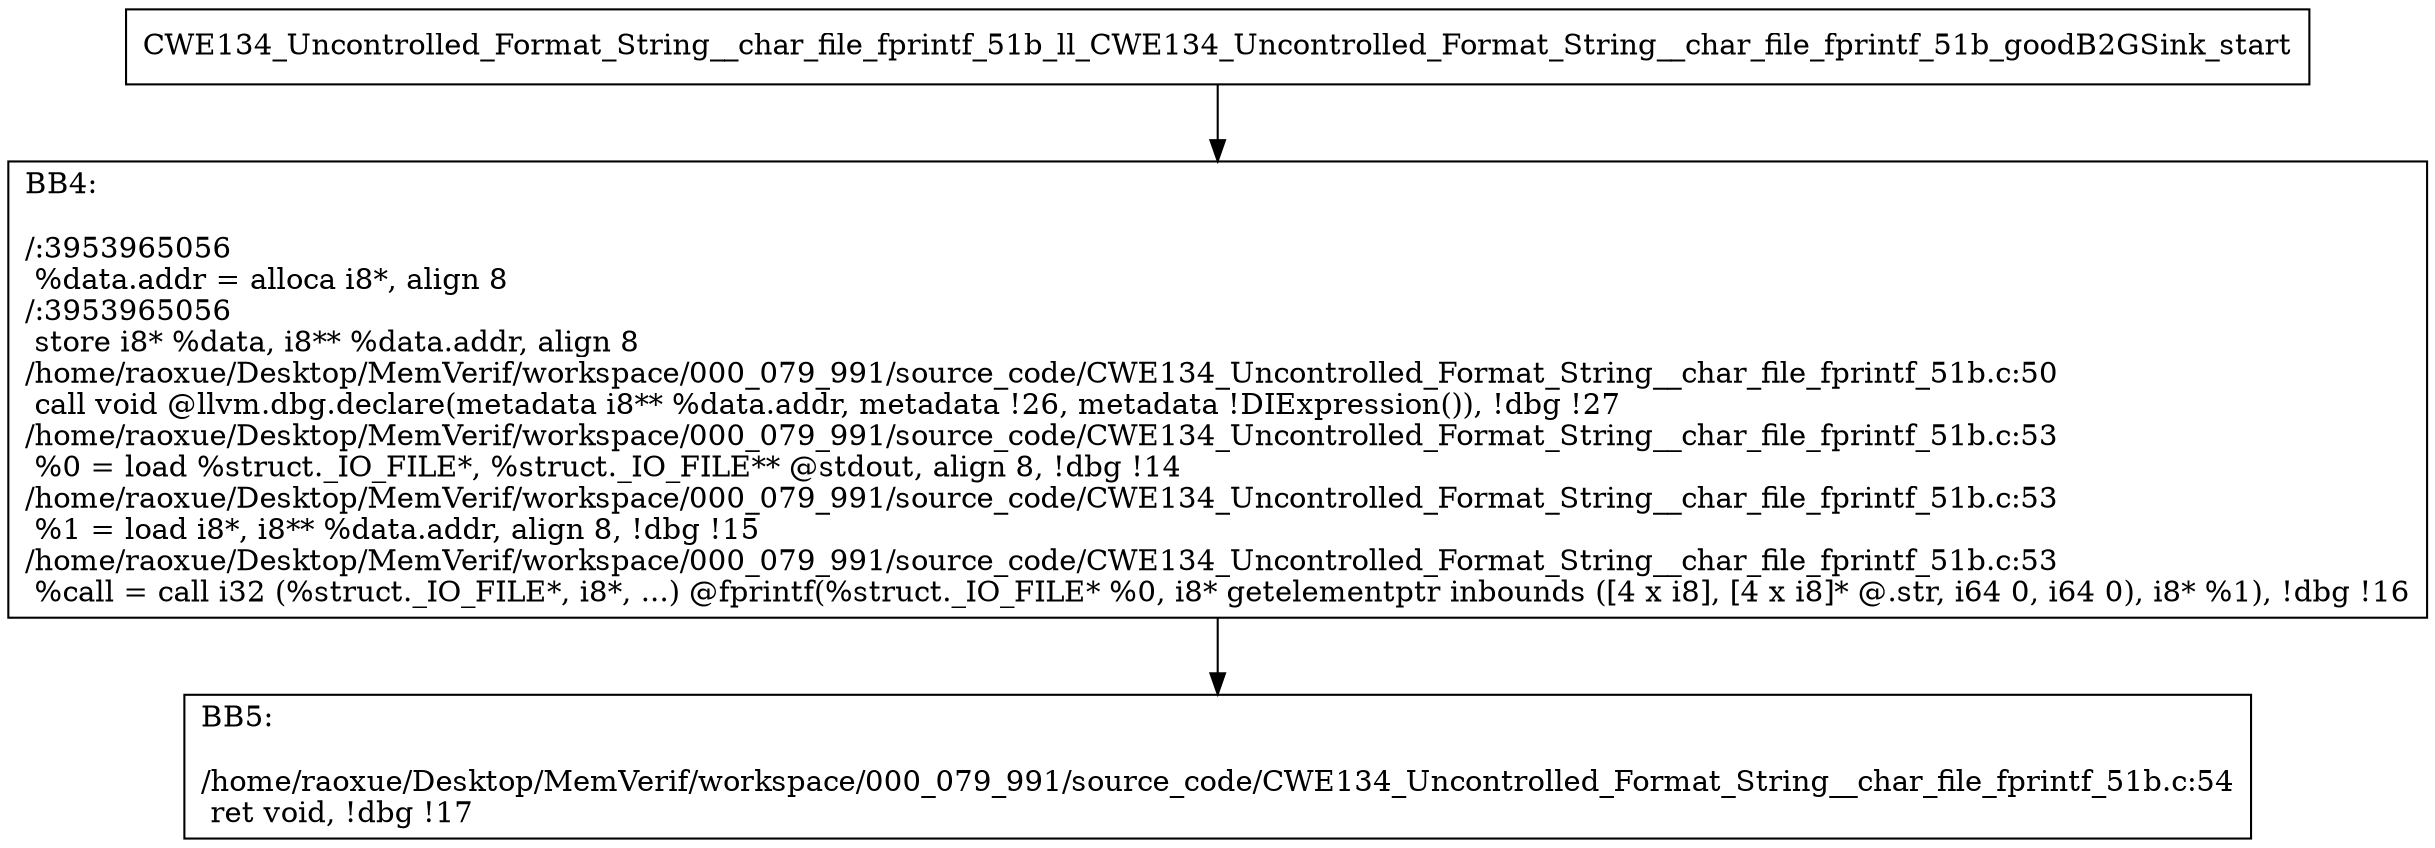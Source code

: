 digraph "CFG for'CWE134_Uncontrolled_Format_String__char_file_fprintf_51b_ll_CWE134_Uncontrolled_Format_String__char_file_fprintf_51b_goodB2GSink' function" {
	BBCWE134_Uncontrolled_Format_String__char_file_fprintf_51b_ll_CWE134_Uncontrolled_Format_String__char_file_fprintf_51b_goodB2GSink_start[shape=record,label="{CWE134_Uncontrolled_Format_String__char_file_fprintf_51b_ll_CWE134_Uncontrolled_Format_String__char_file_fprintf_51b_goodB2GSink_start}"];
	BBCWE134_Uncontrolled_Format_String__char_file_fprintf_51b_ll_CWE134_Uncontrolled_Format_String__char_file_fprintf_51b_goodB2GSink_start-> CWE134_Uncontrolled_Format_String__char_file_fprintf_51b_ll_CWE134_Uncontrolled_Format_String__char_file_fprintf_51b_goodB2GSinkBB4;
	CWE134_Uncontrolled_Format_String__char_file_fprintf_51b_ll_CWE134_Uncontrolled_Format_String__char_file_fprintf_51b_goodB2GSinkBB4 [shape=record, label="{BB4:\l\l/:3953965056\l
  %data.addr = alloca i8*, align 8\l
/:3953965056\l
  store i8* %data, i8** %data.addr, align 8\l
/home/raoxue/Desktop/MemVerif/workspace/000_079_991/source_code/CWE134_Uncontrolled_Format_String__char_file_fprintf_51b.c:50\l
  call void @llvm.dbg.declare(metadata i8** %data.addr, metadata !26, metadata !DIExpression()), !dbg !27\l
/home/raoxue/Desktop/MemVerif/workspace/000_079_991/source_code/CWE134_Uncontrolled_Format_String__char_file_fprintf_51b.c:53\l
  %0 = load %struct._IO_FILE*, %struct._IO_FILE** @stdout, align 8, !dbg !14\l
/home/raoxue/Desktop/MemVerif/workspace/000_079_991/source_code/CWE134_Uncontrolled_Format_String__char_file_fprintf_51b.c:53\l
  %1 = load i8*, i8** %data.addr, align 8, !dbg !15\l
/home/raoxue/Desktop/MemVerif/workspace/000_079_991/source_code/CWE134_Uncontrolled_Format_String__char_file_fprintf_51b.c:53\l
  %call = call i32 (%struct._IO_FILE*, i8*, ...) @fprintf(%struct._IO_FILE* %0, i8* getelementptr inbounds ([4 x i8], [4 x i8]* @.str, i64 0, i64 0), i8* %1), !dbg !16\l
}"];
	CWE134_Uncontrolled_Format_String__char_file_fprintf_51b_ll_CWE134_Uncontrolled_Format_String__char_file_fprintf_51b_goodB2GSinkBB4-> CWE134_Uncontrolled_Format_String__char_file_fprintf_51b_ll_CWE134_Uncontrolled_Format_String__char_file_fprintf_51b_goodB2GSinkBB5;
	CWE134_Uncontrolled_Format_String__char_file_fprintf_51b_ll_CWE134_Uncontrolled_Format_String__char_file_fprintf_51b_goodB2GSinkBB5 [shape=record, label="{BB5:\l\l/home/raoxue/Desktop/MemVerif/workspace/000_079_991/source_code/CWE134_Uncontrolled_Format_String__char_file_fprintf_51b.c:54\l
  ret void, !dbg !17\l
}"];
}

